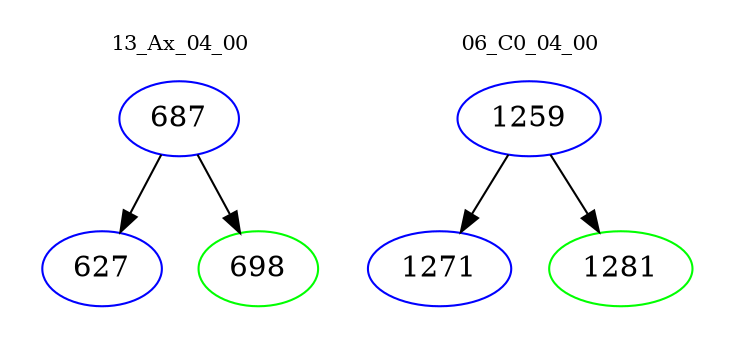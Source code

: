 digraph{
subgraph cluster_0 {
color = white
label = "13_Ax_04_00";
fontsize=10;
T0_687 [label="687", color="blue"]
T0_687 -> T0_627 [color="black"]
T0_627 [label="627", color="blue"]
T0_687 -> T0_698 [color="black"]
T0_698 [label="698", color="green"]
}
subgraph cluster_1 {
color = white
label = "06_C0_04_00";
fontsize=10;
T1_1259 [label="1259", color="blue"]
T1_1259 -> T1_1271 [color="black"]
T1_1271 [label="1271", color="blue"]
T1_1259 -> T1_1281 [color="black"]
T1_1281 [label="1281", color="green"]
}
}
